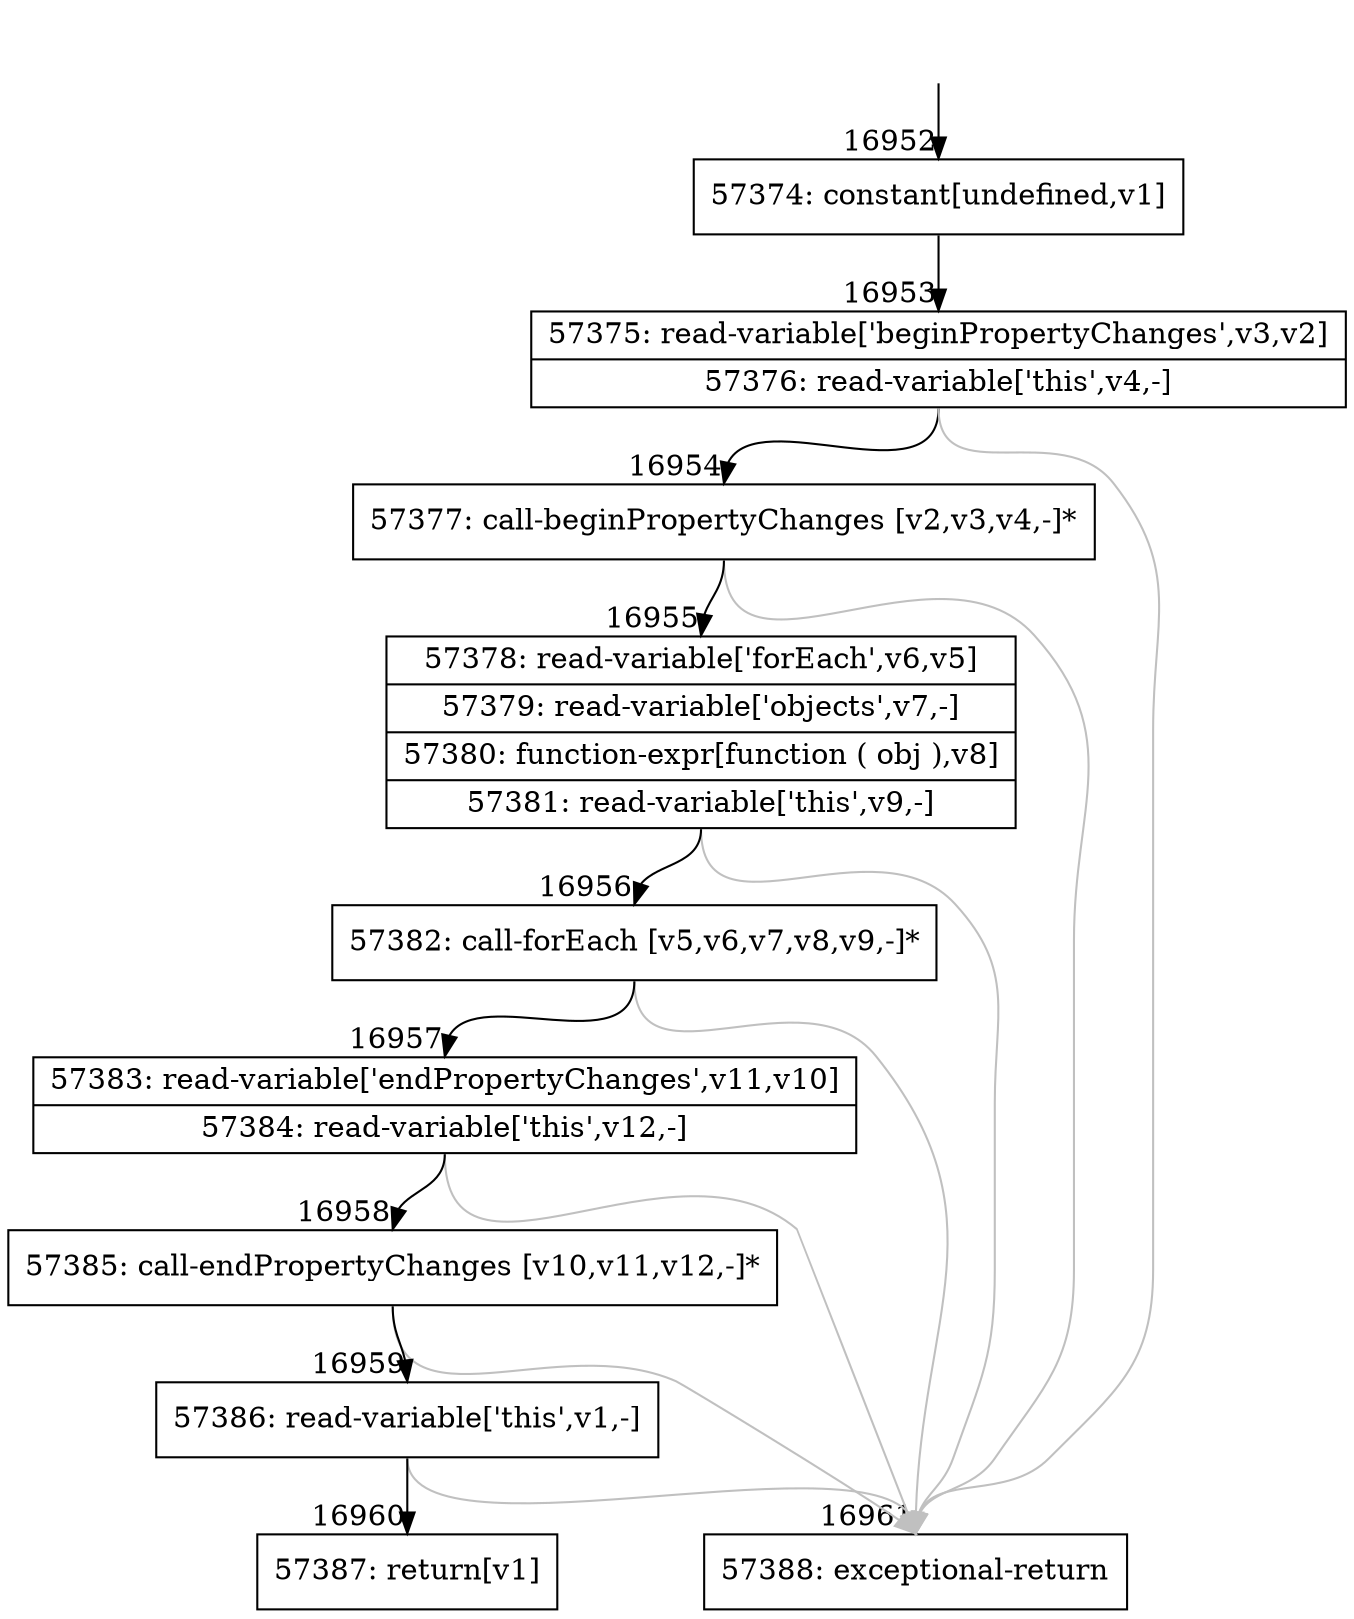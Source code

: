 digraph {
rankdir="TD"
BB_entry1450[shape=none,label=""];
BB_entry1450 -> BB16952 [tailport=s, headport=n, headlabel="    16952"]
BB16952 [shape=record label="{57374: constant[undefined,v1]}" ] 
BB16952 -> BB16953 [tailport=s, headport=n, headlabel="      16953"]
BB16953 [shape=record label="{57375: read-variable['beginPropertyChanges',v3,v2]|57376: read-variable['this',v4,-]}" ] 
BB16953 -> BB16954 [tailport=s, headport=n, headlabel="      16954"]
BB16953 -> BB16961 [tailport=s, headport=n, color=gray, headlabel="      16961"]
BB16954 [shape=record label="{57377: call-beginPropertyChanges [v2,v3,v4,-]*}" ] 
BB16954 -> BB16955 [tailport=s, headport=n, headlabel="      16955"]
BB16954 -> BB16961 [tailport=s, headport=n, color=gray]
BB16955 [shape=record label="{57378: read-variable['forEach',v6,v5]|57379: read-variable['objects',v7,-]|57380: function-expr[function ( obj ),v8]|57381: read-variable['this',v9,-]}" ] 
BB16955 -> BB16956 [tailport=s, headport=n, headlabel="      16956"]
BB16955 -> BB16961 [tailport=s, headport=n, color=gray]
BB16956 [shape=record label="{57382: call-forEach [v5,v6,v7,v8,v9,-]*}" ] 
BB16956 -> BB16957 [tailport=s, headport=n, headlabel="      16957"]
BB16956 -> BB16961 [tailport=s, headport=n, color=gray]
BB16957 [shape=record label="{57383: read-variable['endPropertyChanges',v11,v10]|57384: read-variable['this',v12,-]}" ] 
BB16957 -> BB16958 [tailport=s, headport=n, headlabel="      16958"]
BB16957 -> BB16961 [tailport=s, headport=n, color=gray]
BB16958 [shape=record label="{57385: call-endPropertyChanges [v10,v11,v12,-]*}" ] 
BB16958 -> BB16959 [tailport=s, headport=n, headlabel="      16959"]
BB16958 -> BB16961 [tailport=s, headport=n, color=gray]
BB16959 [shape=record label="{57386: read-variable['this',v1,-]}" ] 
BB16959 -> BB16960 [tailport=s, headport=n, headlabel="      16960"]
BB16959 -> BB16961 [tailport=s, headport=n, color=gray]
BB16960 [shape=record label="{57387: return[v1]}" ] 
BB16961 [shape=record label="{57388: exceptional-return}" ] 
//#$~ 31924
}
